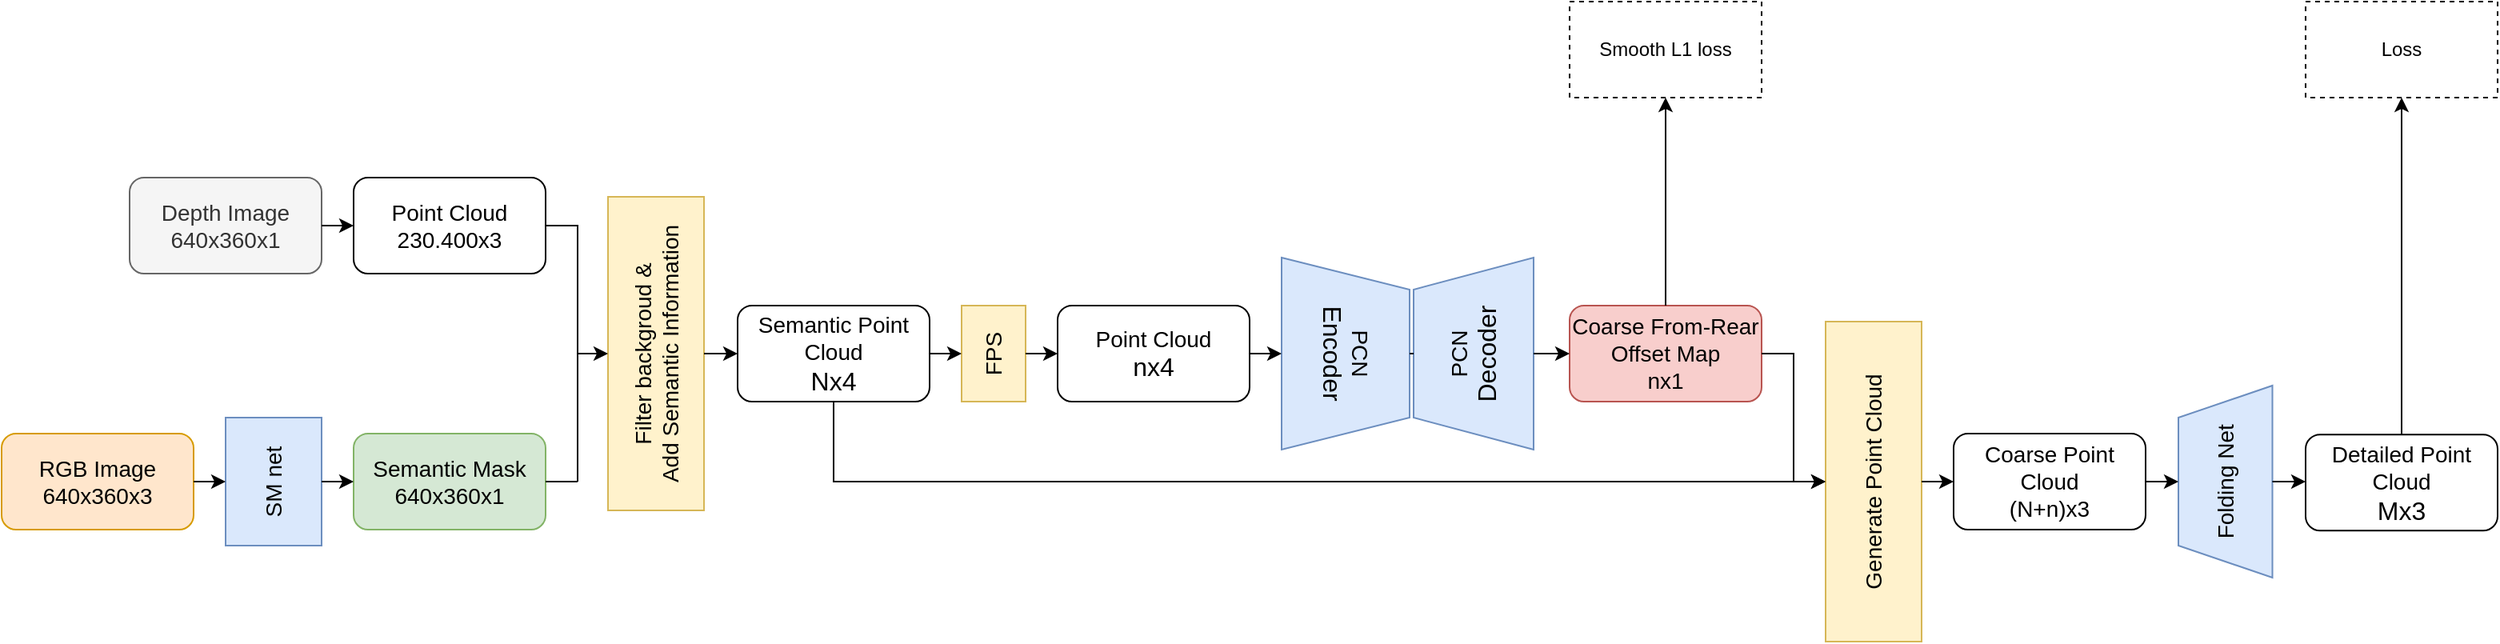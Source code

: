 <mxfile version="24.8.4">
  <diagram name="Page-1" id="QK5GMoUIisyWuspVT4T_">
    <mxGraphModel dx="3063" dy="1256" grid="1" gridSize="10" guides="1" tooltips="1" connect="1" arrows="1" fold="1" page="1" pageScale="1" pageWidth="827" pageHeight="1169" math="0" shadow="0">
      <root>
        <mxCell id="0" />
        <mxCell id="1" parent="0" />
        <mxCell id="kaOW9bH6SVgOuemZYMXy-1" value="&lt;font style=&quot;font-size: 14px;&quot;&gt;Depth Image&lt;/font&gt;&lt;div&gt;&lt;font style=&quot;font-size: 14px;&quot;&gt;640x360x1&lt;/font&gt;&lt;/div&gt;" style="rounded=1;whiteSpace=wrap;html=1;fillColor=#f5f5f5;fontColor=#333333;strokeColor=#666666;" parent="1" vertex="1">
          <mxGeometry x="-80" y="270" width="120" height="60" as="geometry" />
        </mxCell>
        <mxCell id="kaOW9bH6SVgOuemZYMXy-6" value="&lt;font style=&quot;font-size: 14px;&quot;&gt;Point Cloud&lt;/font&gt;&lt;div&gt;&lt;font size=&quot;3&quot;&gt;nx4&lt;/font&gt;&lt;/div&gt;" style="rounded=1;whiteSpace=wrap;html=1;" parent="1" vertex="1">
          <mxGeometry x="500" y="350" width="120" height="60" as="geometry" />
        </mxCell>
        <mxCell id="kaOW9bH6SVgOuemZYMXy-7" value="&lt;span style=&quot;font-size: 14px;&quot;&gt;FPS&lt;/span&gt;" style="rounded=0;whiteSpace=wrap;html=1;rotation=-90;fillColor=#fff2cc;strokeColor=#d6b656;" parent="1" vertex="1">
          <mxGeometry x="430" y="360" width="60" height="40" as="geometry" />
        </mxCell>
        <mxCell id="kaOW9bH6SVgOuemZYMXy-8" value="&lt;font style=&quot;font-size: 14px;&quot;&gt;Semantic Mask&lt;/font&gt;&lt;div&gt;&lt;font style=&quot;font-size: 14px;&quot;&gt;640x360x1&lt;/font&gt;&lt;/div&gt;" style="rounded=1;whiteSpace=wrap;html=1;fillColor=#d5e8d4;strokeColor=#82b366;" parent="1" vertex="1">
          <mxGeometry x="60" y="430" width="120" height="60" as="geometry" />
        </mxCell>
        <mxCell id="kaOW9bH6SVgOuemZYMXy-9" value="&lt;font style=&quot;font-size: 14px;&quot;&gt;PCN&lt;/font&gt;&lt;div&gt;&lt;font size=&quot;3&quot;&gt;Encoder&lt;/font&gt;&lt;/div&gt;" style="shape=trapezoid;perimeter=trapezoidPerimeter;whiteSpace=wrap;html=1;fixedSize=1;rotation=90;fillColor=#dae8fc;strokeColor=#6c8ebf;" parent="1" vertex="1">
          <mxGeometry x="620" y="340" width="120" height="80" as="geometry" />
        </mxCell>
        <mxCell id="kaOW9bH6SVgOuemZYMXy-10" value="&lt;font style=&quot;font-size: 14px;&quot;&gt;PCN&lt;/font&gt;&lt;div&gt;&lt;font size=&quot;3&quot;&gt;Decoder&lt;/font&gt;&lt;/div&gt;" style="shape=trapezoid;perimeter=trapezoidPerimeter;whiteSpace=wrap;html=1;fixedSize=1;rotation=-90;fillColor=#dae8fc;strokeColor=#6c8ebf;" parent="1" vertex="1">
          <mxGeometry x="700" y="342.5" width="120" height="75" as="geometry" />
        </mxCell>
        <mxCell id="kaOW9bH6SVgOuemZYMXy-12" value="&lt;span style=&quot;font-size: 14px;&quot;&gt;Coarse From-Rear Offset Map&lt;/span&gt;&lt;div&gt;&lt;span style=&quot;font-size: 14px;&quot;&gt;nx1&lt;/span&gt;&lt;/div&gt;" style="rounded=1;whiteSpace=wrap;html=1;fillColor=#f8cecc;strokeColor=#b85450;" parent="1" vertex="1">
          <mxGeometry x="820" y="350" width="120" height="60" as="geometry" />
        </mxCell>
        <mxCell id="kaOW9bH6SVgOuemZYMXy-13" value="&lt;font style=&quot;font-size: 14px;&quot;&gt;Detailed Point Cloud&lt;/font&gt;&lt;div&gt;&lt;font size=&quot;3&quot; style=&quot;&quot;&gt;Mx3&lt;/font&gt;&lt;/div&gt;" style="rounded=1;whiteSpace=wrap;html=1;" parent="1" vertex="1">
          <mxGeometry x="1280" y="430.63" width="120" height="60" as="geometry" />
        </mxCell>
        <mxCell id="kaOW9bH6SVgOuemZYMXy-15" value="" style="endArrow=none;html=1;rounded=0;" parent="1" edge="1">
          <mxGeometry width="50" height="50" relative="1" as="geometry">
            <mxPoint x="180" y="460" as="sourcePoint" />
            <mxPoint x="200" y="460" as="targetPoint" />
          </mxGeometry>
        </mxCell>
        <mxCell id="kaOW9bH6SVgOuemZYMXy-16" value="" style="endArrow=none;html=1;rounded=0;" parent="1" edge="1">
          <mxGeometry width="50" height="50" relative="1" as="geometry">
            <mxPoint x="200" y="460" as="sourcePoint" />
            <mxPoint x="200" y="380" as="targetPoint" />
          </mxGeometry>
        </mxCell>
        <mxCell id="kaOW9bH6SVgOuemZYMXy-21" value="" style="endArrow=none;html=1;rounded=0;exitX=0.5;exitY=0;exitDx=0;exitDy=0;" parent="1" source="kaOW9bH6SVgOuemZYMXy-9" target="kaOW9bH6SVgOuemZYMXy-10" edge="1">
          <mxGeometry width="50" height="50" relative="1" as="geometry">
            <mxPoint x="530" y="500" as="sourcePoint" />
            <mxPoint x="580" y="450" as="targetPoint" />
          </mxGeometry>
        </mxCell>
        <mxCell id="jAI2gRQgg9Z5aRZLd_2F-1" value="&lt;span style=&quot;font-size: 14px;&quot;&gt;Point Cloud&lt;/span&gt;&lt;div&gt;&lt;span style=&quot;font-size: 14px;&quot;&gt;230.400x3&lt;/span&gt;&lt;/div&gt;" style="rounded=1;whiteSpace=wrap;html=1;" vertex="1" parent="1">
          <mxGeometry x="60" y="270" width="120" height="60" as="geometry" />
        </mxCell>
        <mxCell id="jAI2gRQgg9Z5aRZLd_2F-2" value="&lt;span style=&quot;font-size: 14px;&quot;&gt;RGB Image&lt;/span&gt;&lt;div&gt;&lt;span style=&quot;font-size: 14px;&quot;&gt;640x360x3&lt;/span&gt;&lt;/div&gt;" style="rounded=1;whiteSpace=wrap;html=1;fillColor=#ffe6cc;strokeColor=#d79b00;" vertex="1" parent="1">
          <mxGeometry x="-160" y="430" width="120" height="60" as="geometry" />
        </mxCell>
        <mxCell id="jAI2gRQgg9Z5aRZLd_2F-3" value="&lt;font style=&quot;font-size: 14px;&quot;&gt;SM net&lt;/font&gt;" style="rounded=0;whiteSpace=wrap;html=1;rotation=-90;fillColor=#dae8fc;strokeColor=#6c8ebf;" vertex="1" parent="1">
          <mxGeometry x="-30" y="430" width="80" height="60" as="geometry" />
        </mxCell>
        <mxCell id="jAI2gRQgg9Z5aRZLd_2F-4" value="&lt;font style=&quot;font-size: 14px;&quot;&gt;Semantic Point Cloud&lt;/font&gt;&lt;div&gt;&lt;font size=&quot;3&quot;&gt;Nx4&lt;/font&gt;&lt;/div&gt;" style="rounded=1;whiteSpace=wrap;html=1;" vertex="1" parent="1">
          <mxGeometry x="300" y="350" width="120" height="60" as="geometry" />
        </mxCell>
        <mxCell id="jAI2gRQgg9Z5aRZLd_2F-5" value="&lt;font style=&quot;font-size: 14px;&quot;&gt;Filter backgroud &amp;amp;&lt;/font&gt;&lt;div&gt;&lt;font style=&quot;font-size: 14px;&quot;&gt;Add Semantic Information&lt;/font&gt;&lt;/div&gt;" style="rounded=0;whiteSpace=wrap;html=1;rotation=-90;fillColor=#fff2cc;strokeColor=#d6b656;" vertex="1" parent="1">
          <mxGeometry x="151" y="350" width="196" height="60" as="geometry" />
        </mxCell>
        <mxCell id="jAI2gRQgg9Z5aRZLd_2F-10" value="&lt;span style=&quot;font-size: 14px;&quot;&gt;Coarse Point Cloud&lt;/span&gt;&lt;div&gt;&lt;span style=&quot;font-size: 14px;&quot;&gt;(N+n)x3&lt;/span&gt;&lt;/div&gt;" style="rounded=1;whiteSpace=wrap;html=1;" vertex="1" parent="1">
          <mxGeometry x="1060" y="430" width="120" height="60" as="geometry" />
        </mxCell>
        <mxCell id="jAI2gRQgg9Z5aRZLd_2F-11" value="&lt;font style=&quot;font-size: 14px;&quot;&gt;Generate Point Cloud&lt;/font&gt;" style="rounded=0;whiteSpace=wrap;html=1;fillColor=#fff2cc;strokeColor=#d6b656;rotation=-90;" vertex="1" parent="1">
          <mxGeometry x="910" y="430" width="200" height="60" as="geometry" />
        </mxCell>
        <mxCell id="jAI2gRQgg9Z5aRZLd_2F-12" value="" style="endArrow=classic;html=1;rounded=0;exitX=1;exitY=0.5;exitDx=0;exitDy=0;entryX=0.5;entryY=0;entryDx=0;entryDy=0;" edge="1" parent="1" source="kaOW9bH6SVgOuemZYMXy-12" target="jAI2gRQgg9Z5aRZLd_2F-11">
          <mxGeometry width="50" height="50" relative="1" as="geometry">
            <mxPoint x="680" y="600" as="sourcePoint" />
            <mxPoint x="730" y="550" as="targetPoint" />
            <Array as="points">
              <mxPoint x="960" y="380" />
              <mxPoint x="960" y="460" />
            </Array>
          </mxGeometry>
        </mxCell>
        <mxCell id="jAI2gRQgg9Z5aRZLd_2F-13" value="" style="endArrow=classic;html=1;rounded=0;exitX=0.5;exitY=1;exitDx=0;exitDy=0;entryX=0;entryY=0.5;entryDx=0;entryDy=0;" edge="1" parent="1" source="jAI2gRQgg9Z5aRZLd_2F-11" target="jAI2gRQgg9Z5aRZLd_2F-10">
          <mxGeometry width="50" height="50" relative="1" as="geometry">
            <mxPoint x="680" y="700" as="sourcePoint" />
            <mxPoint x="730" y="650" as="targetPoint" />
          </mxGeometry>
        </mxCell>
        <mxCell id="jAI2gRQgg9Z5aRZLd_2F-14" value="" style="endArrow=classic;html=1;rounded=0;exitX=0.5;exitY=1;exitDx=0;exitDy=0;entryX=0;entryY=0.5;entryDx=0;entryDy=0;" edge="1" parent="1" source="kaOW9bH6SVgOuemZYMXy-10" target="kaOW9bH6SVgOuemZYMXy-12">
          <mxGeometry width="50" height="50" relative="1" as="geometry">
            <mxPoint x="680" y="510" as="sourcePoint" />
            <mxPoint x="730" y="460" as="targetPoint" />
          </mxGeometry>
        </mxCell>
        <mxCell id="jAI2gRQgg9Z5aRZLd_2F-22" value="" style="endArrow=classic;html=1;rounded=0;exitX=1;exitY=0.5;exitDx=0;exitDy=0;entryX=0;entryY=0.5;entryDx=0;entryDy=0;" edge="1" parent="1" source="kaOW9bH6SVgOuemZYMXy-1" target="jAI2gRQgg9Z5aRZLd_2F-1">
          <mxGeometry width="50" height="50" relative="1" as="geometry">
            <mxPoint x="70" y="390" as="sourcePoint" />
            <mxPoint x="120" y="340" as="targetPoint" />
          </mxGeometry>
        </mxCell>
        <mxCell id="jAI2gRQgg9Z5aRZLd_2F-23" value="" style="endArrow=classic;html=1;rounded=0;exitX=1;exitY=0.5;exitDx=0;exitDy=0;entryX=0.5;entryY=0;entryDx=0;entryDy=0;" edge="1" parent="1" source="jAI2gRQgg9Z5aRZLd_2F-2" target="jAI2gRQgg9Z5aRZLd_2F-3">
          <mxGeometry width="50" height="50" relative="1" as="geometry">
            <mxPoint x="30" y="410" as="sourcePoint" />
            <mxPoint x="80" y="360" as="targetPoint" />
          </mxGeometry>
        </mxCell>
        <mxCell id="jAI2gRQgg9Z5aRZLd_2F-24" value="" style="endArrow=classic;html=1;rounded=0;exitX=0.5;exitY=1;exitDx=0;exitDy=0;entryX=0;entryY=0.5;entryDx=0;entryDy=0;" edge="1" parent="1" source="jAI2gRQgg9Z5aRZLd_2F-3" target="kaOW9bH6SVgOuemZYMXy-8">
          <mxGeometry width="50" height="50" relative="1" as="geometry">
            <mxPoint x="30" y="410" as="sourcePoint" />
            <mxPoint x="80" y="360" as="targetPoint" />
          </mxGeometry>
        </mxCell>
        <mxCell id="jAI2gRQgg9Z5aRZLd_2F-25" value="" style="endArrow=classic;html=1;rounded=0;exitX=1;exitY=0.5;exitDx=0;exitDy=0;entryX=0.5;entryY=0;entryDx=0;entryDy=0;" edge="1" parent="1" source="jAI2gRQgg9Z5aRZLd_2F-1" target="jAI2gRQgg9Z5aRZLd_2F-5">
          <mxGeometry width="50" height="50" relative="1" as="geometry">
            <mxPoint x="230" y="420" as="sourcePoint" />
            <mxPoint x="280" y="370" as="targetPoint" />
            <Array as="points">
              <mxPoint x="200" y="300" />
              <mxPoint x="200" y="380" />
            </Array>
          </mxGeometry>
        </mxCell>
        <mxCell id="jAI2gRQgg9Z5aRZLd_2F-26" value="" style="endArrow=classic;html=1;rounded=0;exitX=0.5;exitY=1;exitDx=0;exitDy=0;entryX=0;entryY=0.5;entryDx=0;entryDy=0;" edge="1" parent="1" source="jAI2gRQgg9Z5aRZLd_2F-5" target="jAI2gRQgg9Z5aRZLd_2F-4">
          <mxGeometry width="50" height="50" relative="1" as="geometry">
            <mxPoint x="220" y="420" as="sourcePoint" />
            <mxPoint x="270" y="370" as="targetPoint" />
          </mxGeometry>
        </mxCell>
        <mxCell id="jAI2gRQgg9Z5aRZLd_2F-27" value="" style="endArrow=classic;html=1;rounded=0;exitX=0.5;exitY=1;exitDx=0;exitDy=0;entryX=0.5;entryY=0;entryDx=0;entryDy=0;" edge="1" parent="1" source="jAI2gRQgg9Z5aRZLd_2F-4" target="jAI2gRQgg9Z5aRZLd_2F-11">
          <mxGeometry width="50" height="50" relative="1" as="geometry">
            <mxPoint x="710" y="500" as="sourcePoint" />
            <mxPoint x="760" y="450" as="targetPoint" />
            <Array as="points">
              <mxPoint x="360" y="460" />
            </Array>
          </mxGeometry>
        </mxCell>
        <mxCell id="jAI2gRQgg9Z5aRZLd_2F-28" value="&lt;span style=&quot;font-size: 14px;&quot;&gt;Folding Net&lt;/span&gt;" style="shape=trapezoid;perimeter=trapezoidPerimeter;whiteSpace=wrap;html=1;fixedSize=1;rotation=-90;fillColor=#dae8fc;strokeColor=#6c8ebf;" vertex="1" parent="1">
          <mxGeometry x="1169.88" y="430.63" width="120" height="58.75" as="geometry" />
        </mxCell>
        <mxCell id="jAI2gRQgg9Z5aRZLd_2F-29" value="" style="endArrow=classic;html=1;rounded=0;exitX=1;exitY=0.5;exitDx=0;exitDy=0;" edge="1" parent="1" source="jAI2gRQgg9Z5aRZLd_2F-4" target="kaOW9bH6SVgOuemZYMXy-7">
          <mxGeometry width="50" height="50" relative="1" as="geometry">
            <mxPoint x="420" y="382.5" as="sourcePoint" />
            <mxPoint x="520" y="342.5" as="targetPoint" />
          </mxGeometry>
        </mxCell>
        <mxCell id="jAI2gRQgg9Z5aRZLd_2F-30" value="" style="endArrow=classic;html=1;rounded=0;exitX=0.5;exitY=1;exitDx=0;exitDy=0;entryX=0;entryY=0.5;entryDx=0;entryDy=0;" edge="1" parent="1" source="kaOW9bH6SVgOuemZYMXy-7" target="kaOW9bH6SVgOuemZYMXy-6">
          <mxGeometry width="50" height="50" relative="1" as="geometry">
            <mxPoint x="530" y="420" as="sourcePoint" />
            <mxPoint x="580" y="370" as="targetPoint" />
          </mxGeometry>
        </mxCell>
        <mxCell id="jAI2gRQgg9Z5aRZLd_2F-31" value="" style="endArrow=classic;html=1;rounded=0;exitX=1;exitY=0.5;exitDx=0;exitDy=0;entryX=0.5;entryY=1;entryDx=0;entryDy=0;" edge="1" parent="1" source="kaOW9bH6SVgOuemZYMXy-6" target="kaOW9bH6SVgOuemZYMXy-9">
          <mxGeometry width="50" height="50" relative="1" as="geometry">
            <mxPoint x="630" y="410" as="sourcePoint" />
            <mxPoint x="680" y="360" as="targetPoint" />
          </mxGeometry>
        </mxCell>
        <mxCell id="jAI2gRQgg9Z5aRZLd_2F-32" value="" style="endArrow=classic;html=1;rounded=0;exitX=1;exitY=0.5;exitDx=0;exitDy=0;entryX=0.5;entryY=0;entryDx=0;entryDy=0;" edge="1" parent="1" source="jAI2gRQgg9Z5aRZLd_2F-10" target="jAI2gRQgg9Z5aRZLd_2F-28">
          <mxGeometry width="50" height="50" relative="1" as="geometry">
            <mxPoint x="1220" y="500" as="sourcePoint" />
            <mxPoint x="1270" y="450" as="targetPoint" />
          </mxGeometry>
        </mxCell>
        <mxCell id="jAI2gRQgg9Z5aRZLd_2F-33" value="" style="endArrow=classic;html=1;rounded=0;exitX=0.5;exitY=1;exitDx=0;exitDy=0;" edge="1" parent="1" source="jAI2gRQgg9Z5aRZLd_2F-28">
          <mxGeometry width="50" height="50" relative="1" as="geometry">
            <mxPoint x="1230" y="510" as="sourcePoint" />
            <mxPoint x="1280" y="460" as="targetPoint" />
          </mxGeometry>
        </mxCell>
        <mxCell id="jAI2gRQgg9Z5aRZLd_2F-34" value="" style="endArrow=classic;html=1;rounded=0;exitX=0.5;exitY=0;exitDx=0;exitDy=0;" edge="1" parent="1" source="kaOW9bH6SVgOuemZYMXy-12">
          <mxGeometry width="50" height="50" relative="1" as="geometry">
            <mxPoint x="950" y="220" as="sourcePoint" />
            <mxPoint x="880" y="220" as="targetPoint" />
          </mxGeometry>
        </mxCell>
        <mxCell id="jAI2gRQgg9Z5aRZLd_2F-35" value="Smooth L1 loss" style="rounded=0;whiteSpace=wrap;html=1;dashed=1;" vertex="1" parent="1">
          <mxGeometry x="820" y="160" width="120" height="60" as="geometry" />
        </mxCell>
        <mxCell id="jAI2gRQgg9Z5aRZLd_2F-36" value="" style="endArrow=classic;html=1;rounded=0;exitX=0.5;exitY=0;exitDx=0;exitDy=0;" edge="1" parent="1" source="kaOW9bH6SVgOuemZYMXy-13">
          <mxGeometry width="50" height="50" relative="1" as="geometry">
            <mxPoint x="1090" y="410" as="sourcePoint" />
            <mxPoint x="1340" y="220" as="targetPoint" />
          </mxGeometry>
        </mxCell>
        <mxCell id="jAI2gRQgg9Z5aRZLd_2F-37" value="Loss" style="rounded=0;whiteSpace=wrap;html=1;dashed=1;" vertex="1" parent="1">
          <mxGeometry x="1280" y="160" width="120" height="60" as="geometry" />
        </mxCell>
      </root>
    </mxGraphModel>
  </diagram>
</mxfile>
